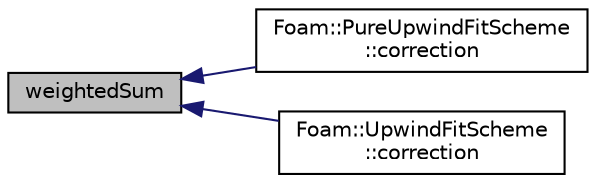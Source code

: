 digraph "weightedSum"
{
  bgcolor="transparent";
  edge [fontname="Helvetica",fontsize="10",labelfontname="Helvetica",labelfontsize="10"];
  node [fontname="Helvetica",fontsize="10",shape=record];
  rankdir="LR";
  Node1 [label="weightedSum",height=0.2,width=0.4,color="black", fillcolor="grey75", style="filled", fontcolor="black"];
  Node1 -> Node2 [dir="back",color="midnightblue",fontsize="10",style="solid",fontname="Helvetica"];
  Node2 [label="Foam::PureUpwindFitScheme\l::correction",height=0.2,width=0.4,color="black",URL="$a02027.html#a575a424a2a3d61de0e8d6ad368b61be1",tooltip="Return the explicit correction to the face-interpolate. "];
  Node1 -> Node3 [dir="back",color="midnightblue",fontsize="10",style="solid",fontname="Helvetica"];
  Node3 [label="Foam::UpwindFitScheme\l::correction",height=0.2,width=0.4,color="black",URL="$a02760.html#a575a424a2a3d61de0e8d6ad368b61be1",tooltip="Return the explicit correction to the face-interpolate. "];
}
